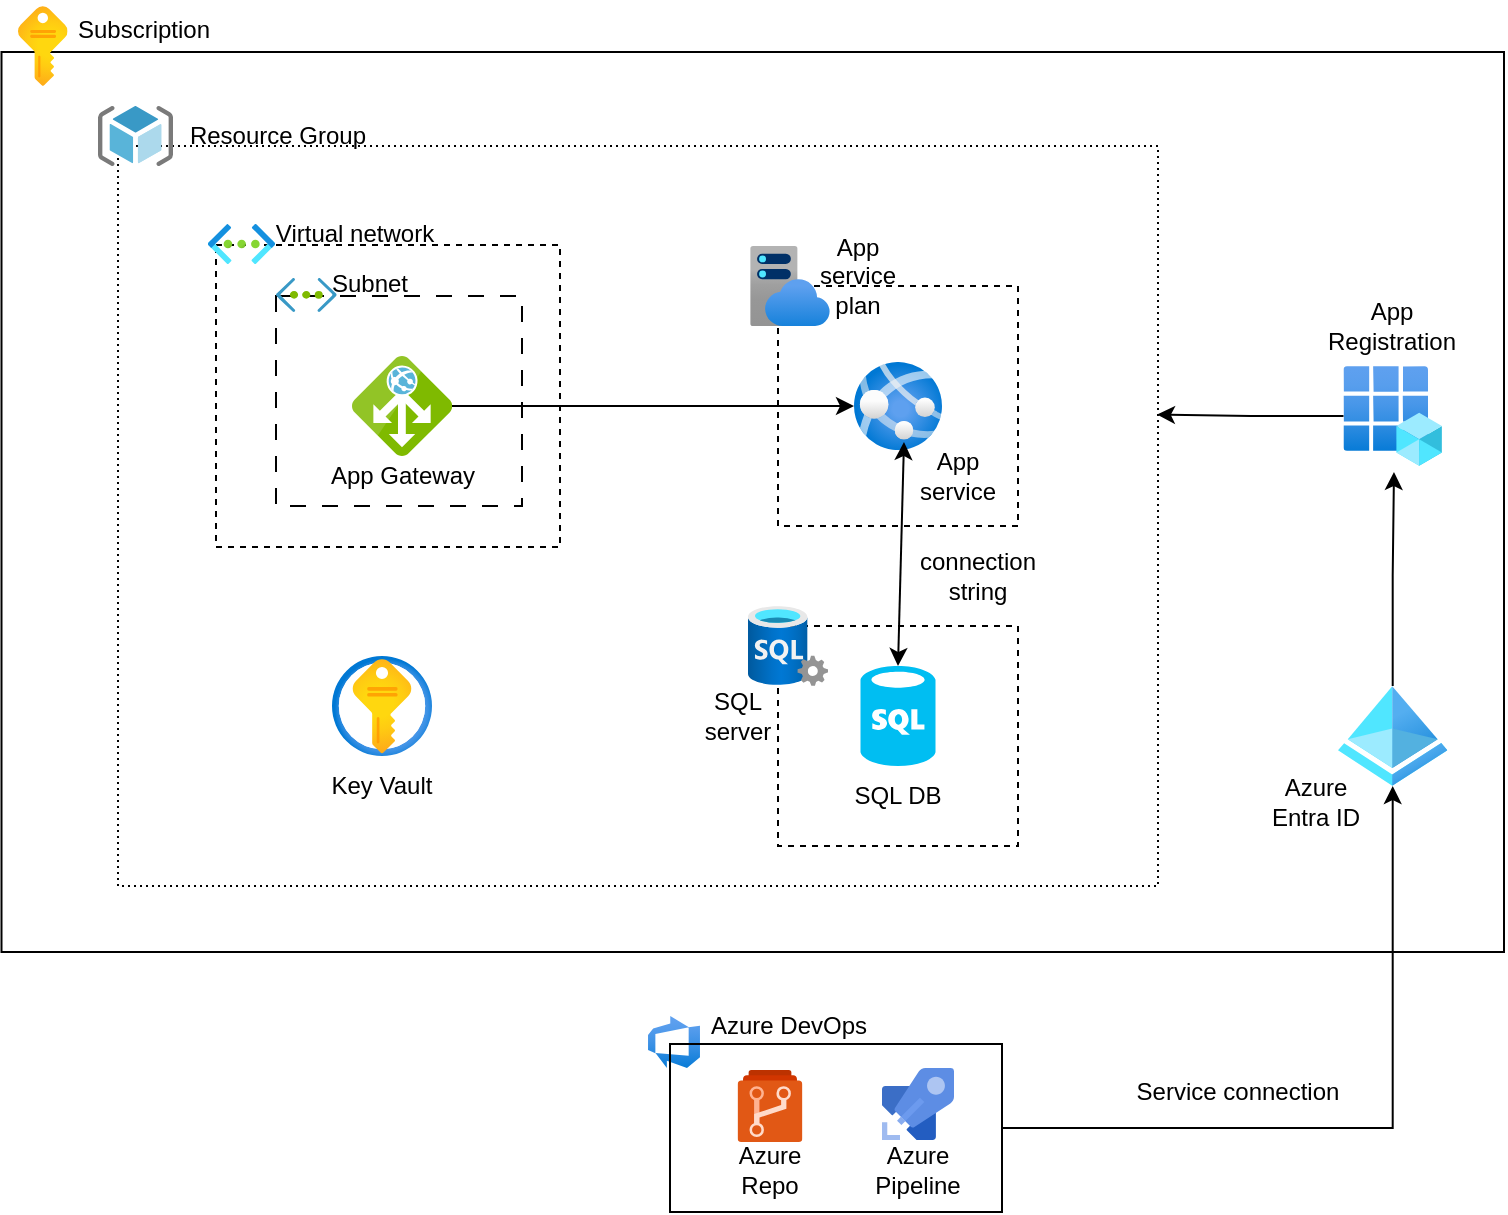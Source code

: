 <mxfile version="24.7.17">
  <diagram name="Page-1" id="JsIm-1E816lUtIhYBgP3">
    <mxGraphModel dx="1179" dy="996" grid="0" gridSize="10" guides="1" tooltips="1" connect="1" arrows="1" fold="1" page="0" pageScale="1" pageWidth="850" pageHeight="1100" math="0" shadow="0">
      <root>
        <mxCell id="0" />
        <mxCell id="1" parent="0" />
        <mxCell id="TGabvGINOXvUiKaSvGpZ-1" value="" style="image;aspect=fixed;html=1;points=[];align=center;fontSize=12;image=img/lib/azure2/devops/Azure_DevOps.svg;" vertex="1" parent="1">
          <mxGeometry x="375" y="445" width="26" height="26" as="geometry" />
        </mxCell>
        <mxCell id="TGabvGINOXvUiKaSvGpZ-2" value="" style="image;aspect=fixed;html=1;points=[];align=center;fontSize=12;image=img/lib/azure2/identity/App_Registrations.svg;" vertex="1" parent="1">
          <mxGeometry x="722.74" y="120" width="49.22" height="50" as="geometry" />
        </mxCell>
        <mxCell id="TGabvGINOXvUiKaSvGpZ-3" value="" style="image;aspect=fixed;html=1;points=[];align=center;fontSize=12;image=img/lib/azure2/identity/Azure_Active_Directory.svg;" vertex="1" parent="1">
          <mxGeometry x="720" y="280" width="54.69" height="50" as="geometry" />
        </mxCell>
        <mxCell id="TGabvGINOXvUiKaSvGpZ-5" style="edgeStyle=orthogonalEdgeStyle;rounded=0;orthogonalLoop=1;jettySize=auto;html=1;entryX=0.513;entryY=1.06;entryDx=0;entryDy=0;entryPerimeter=0;" edge="1" parent="1" source="TGabvGINOXvUiKaSvGpZ-3" target="TGabvGINOXvUiKaSvGpZ-2">
          <mxGeometry relative="1" as="geometry" />
        </mxCell>
        <mxCell id="TGabvGINOXvUiKaSvGpZ-6" value="Azure DevOps" style="text;html=1;align=center;verticalAlign=middle;whiteSpace=wrap;rounded=0;" vertex="1" parent="1">
          <mxGeometry x="388.5" y="431.5" width="113" height="36" as="geometry" />
        </mxCell>
        <mxCell id="TGabvGINOXvUiKaSvGpZ-7" value="Service connection&lt;div&gt;&lt;br&gt;&lt;/div&gt;" style="text;html=1;align=center;verticalAlign=middle;whiteSpace=wrap;rounded=0;" vertex="1" parent="1">
          <mxGeometry x="615" y="476.75" width="110" height="26.5" as="geometry" />
        </mxCell>
        <mxCell id="TGabvGINOXvUiKaSvGpZ-9" value="Azure Entra ID" style="text;html=1;align=center;verticalAlign=middle;whiteSpace=wrap;rounded=0;" vertex="1" parent="1">
          <mxGeometry x="679" y="323" width="60" height="30" as="geometry" />
        </mxCell>
        <mxCell id="TGabvGINOXvUiKaSvGpZ-10" value="App Registration" style="text;html=1;align=center;verticalAlign=middle;whiteSpace=wrap;rounded=0;" vertex="1" parent="1">
          <mxGeometry x="717.35" y="85" width="60" height="30" as="geometry" />
        </mxCell>
        <mxCell id="TGabvGINOXvUiKaSvGpZ-13" value="" style="rounded=0;whiteSpace=wrap;html=1;fillColor=none;" vertex="1" parent="1">
          <mxGeometry x="51.75" y="-37" width="751.25" height="450" as="geometry" />
        </mxCell>
        <mxCell id="TGabvGINOXvUiKaSvGpZ-14" value="" style="rounded=0;whiteSpace=wrap;html=1;fillColor=none;dashed=1;dashPattern=1 2;" vertex="1" parent="1">
          <mxGeometry x="110" y="10" width="520" height="370" as="geometry" />
        </mxCell>
        <mxCell id="TGabvGINOXvUiKaSvGpZ-15" value="" style="rounded=0;whiteSpace=wrap;html=1;fillColor=none;dashed=1;dashPattern=8 8;" vertex="1" parent="1">
          <mxGeometry x="189" y="85" width="123" height="105" as="geometry" />
        </mxCell>
        <mxCell id="TGabvGINOXvUiKaSvGpZ-16" value="" style="rounded=0;whiteSpace=wrap;html=1;fillColor=none;dashed=1;" vertex="1" parent="1">
          <mxGeometry x="440" y="80" width="120" height="120" as="geometry" />
        </mxCell>
        <mxCell id="TGabvGINOXvUiKaSvGpZ-17" value="" style="image;aspect=fixed;html=1;points=[];align=center;fontSize=12;image=img/lib/azure2/app_services/App_Services.svg;" vertex="1" parent="1">
          <mxGeometry x="478" y="118" width="44" height="44" as="geometry" />
        </mxCell>
        <mxCell id="TGabvGINOXvUiKaSvGpZ-18" value="" style="image;aspect=fixed;html=1;points=[];align=center;fontSize=12;image=img/lib/azure2/app_services/App_Service_Plans.svg;" vertex="1" parent="1">
          <mxGeometry x="426" y="60" width="40" height="40" as="geometry" />
        </mxCell>
        <mxCell id="TGabvGINOXvUiKaSvGpZ-20" value="" style="verticalLabelPosition=bottom;html=1;verticalAlign=top;align=center;strokeColor=none;fillColor=#00BEF2;shape=mxgraph.azure.sql_database;" vertex="1" parent="1">
          <mxGeometry x="481.25" y="270" width="37.5" height="50" as="geometry" />
        </mxCell>
        <mxCell id="TGabvGINOXvUiKaSvGpZ-21" value="" style="rounded=0;whiteSpace=wrap;html=1;fillColor=none;dashed=1;" vertex="1" parent="1">
          <mxGeometry x="440" y="250" width="120" height="110" as="geometry" />
        </mxCell>
        <mxCell id="TGabvGINOXvUiKaSvGpZ-22" value="" style="image;aspect=fixed;html=1;points=[];align=center;fontSize=12;image=img/lib/azure2/databases/SQL_Server.svg;" vertex="1" parent="1">
          <mxGeometry x="425" y="240" width="40" height="40" as="geometry" />
        </mxCell>
        <mxCell id="TGabvGINOXvUiKaSvGpZ-27" value="" style="endArrow=classic;startArrow=classic;html=1;rounded=0;entryX=0.568;entryY=0.909;entryDx=0;entryDy=0;entryPerimeter=0;exitX=0.5;exitY=0;exitDx=0;exitDy=0;exitPerimeter=0;" edge="1" parent="1" source="TGabvGINOXvUiKaSvGpZ-20" target="TGabvGINOXvUiKaSvGpZ-17">
          <mxGeometry width="50" height="50" relative="1" as="geometry">
            <mxPoint x="400" y="220" as="sourcePoint" />
            <mxPoint x="450" y="170" as="targetPoint" />
          </mxGeometry>
        </mxCell>
        <mxCell id="TGabvGINOXvUiKaSvGpZ-28" value="connection string" style="text;html=1;align=center;verticalAlign=middle;whiteSpace=wrap;rounded=0;" vertex="1" parent="1">
          <mxGeometry x="510" y="210" width="60" height="30" as="geometry" />
        </mxCell>
        <mxCell id="TGabvGINOXvUiKaSvGpZ-30" value="" style="image;aspect=fixed;html=1;points=[];align=center;fontSize=12;image=img/lib/azure2/security/Key_Vaults.svg;" vertex="1" parent="1">
          <mxGeometry x="217" y="265" width="50" height="50" as="geometry" />
        </mxCell>
        <mxCell id="TGabvGINOXvUiKaSvGpZ-31" value="App service" style="text;html=1;align=center;verticalAlign=middle;whiteSpace=wrap;rounded=0;" vertex="1" parent="1">
          <mxGeometry x="500" y="160" width="60" height="30" as="geometry" />
        </mxCell>
        <mxCell id="TGabvGINOXvUiKaSvGpZ-32" value="Key Vault" style="text;html=1;align=center;verticalAlign=middle;whiteSpace=wrap;rounded=0;" vertex="1" parent="1">
          <mxGeometry x="212" y="315" width="60" height="30" as="geometry" />
        </mxCell>
        <mxCell id="TGabvGINOXvUiKaSvGpZ-33" style="edgeStyle=orthogonalEdgeStyle;rounded=0;orthogonalLoop=1;jettySize=auto;html=1;entryX=0.999;entryY=0.363;entryDx=0;entryDy=0;entryPerimeter=0;" edge="1" parent="1" source="TGabvGINOXvUiKaSvGpZ-2" target="TGabvGINOXvUiKaSvGpZ-14">
          <mxGeometry relative="1" as="geometry" />
        </mxCell>
        <mxCell id="TGabvGINOXvUiKaSvGpZ-34" value="App service&lt;div&gt;plan&lt;/div&gt;" style="text;html=1;align=center;verticalAlign=middle;whiteSpace=wrap;rounded=0;" vertex="1" parent="1">
          <mxGeometry x="450" y="60" width="60" height="30" as="geometry" />
        </mxCell>
        <mxCell id="TGabvGINOXvUiKaSvGpZ-35" value="SQL server" style="text;html=1;align=center;verticalAlign=middle;whiteSpace=wrap;rounded=0;" vertex="1" parent="1">
          <mxGeometry x="390" y="280" width="60" height="30" as="geometry" />
        </mxCell>
        <mxCell id="TGabvGINOXvUiKaSvGpZ-36" value="SQL DB" style="text;html=1;align=center;verticalAlign=middle;whiteSpace=wrap;rounded=0;" vertex="1" parent="1">
          <mxGeometry x="470" y="320" width="60" height="30" as="geometry" />
        </mxCell>
        <mxCell id="TGabvGINOXvUiKaSvGpZ-37" value="Resource Group" style="text;html=1;align=center;verticalAlign=middle;whiteSpace=wrap;rounded=0;" vertex="1" parent="1">
          <mxGeometry x="130" y="-10" width="120" height="30" as="geometry" />
        </mxCell>
        <mxCell id="TGabvGINOXvUiKaSvGpZ-38" value="" style="image;sketch=0;aspect=fixed;html=1;points=[];align=center;fontSize=12;image=img/lib/mscae/ResourceGroup.svg;" vertex="1" parent="1">
          <mxGeometry x="100" y="-10" width="37.5" height="30" as="geometry" />
        </mxCell>
        <mxCell id="TGabvGINOXvUiKaSvGpZ-39" value="" style="image;aspect=fixed;html=1;points=[];align=center;fontSize=12;image=img/lib/azure2/general/Subscriptions.svg;" vertex="1" parent="1">
          <mxGeometry x="60" y="-60" width="24.79" height="40" as="geometry" />
        </mxCell>
        <mxCell id="TGabvGINOXvUiKaSvGpZ-40" value="Subscription" style="text;html=1;align=center;verticalAlign=middle;whiteSpace=wrap;rounded=0;" vertex="1" parent="1">
          <mxGeometry x="93" y="-63" width="60" height="30" as="geometry" />
        </mxCell>
        <mxCell id="TGabvGINOXvUiKaSvGpZ-43" style="edgeStyle=orthogonalEdgeStyle;rounded=0;orthogonalLoop=1;jettySize=auto;html=1;" edge="1" parent="1" source="TGabvGINOXvUiKaSvGpZ-42" target="TGabvGINOXvUiKaSvGpZ-17">
          <mxGeometry relative="1" as="geometry" />
        </mxCell>
        <mxCell id="TGabvGINOXvUiKaSvGpZ-42" value="" style="image;sketch=0;aspect=fixed;html=1;points=[];align=center;fontSize=12;image=img/lib/mscae/Application_Gateway.svg;" vertex="1" parent="1">
          <mxGeometry x="227" y="115" width="50" height="50" as="geometry" />
        </mxCell>
        <mxCell id="TGabvGINOXvUiKaSvGpZ-44" value="" style="rounded=0;whiteSpace=wrap;html=1;fillColor=none;dashed=1;" vertex="1" parent="1">
          <mxGeometry x="159" y="59.5" width="172" height="151" as="geometry" />
        </mxCell>
        <mxCell id="TGabvGINOXvUiKaSvGpZ-45" value="" style="image;aspect=fixed;html=1;points=[];align=center;fontSize=12;image=img/lib/azure2/networking/Virtual_Networks.svg;" vertex="1" parent="1">
          <mxGeometry x="155" y="49" width="33.5" height="20" as="geometry" />
        </mxCell>
        <mxCell id="TGabvGINOXvUiKaSvGpZ-46" value="Virtual network" style="text;html=1;align=center;verticalAlign=middle;whiteSpace=wrap;rounded=0;" vertex="1" parent="1">
          <mxGeometry x="182" y="39" width="93" height="30" as="geometry" />
        </mxCell>
        <mxCell id="TGabvGINOXvUiKaSvGpZ-47" value="" style="image;sketch=0;aspect=fixed;html=1;points=[];align=center;fontSize=12;image=img/lib/mscae/Virtual_Network.svg;" vertex="1" parent="1">
          <mxGeometry x="189" y="76" width="30.36" height="17" as="geometry" />
        </mxCell>
        <mxCell id="TGabvGINOXvUiKaSvGpZ-48" value="Subnet" style="text;html=1;align=center;verticalAlign=middle;whiteSpace=wrap;rounded=0;" vertex="1" parent="1">
          <mxGeometry x="212" y="73" width="48" height="12" as="geometry" />
        </mxCell>
        <mxCell id="TGabvGINOXvUiKaSvGpZ-49" value="App Gateway" style="text;html=1;align=center;verticalAlign=middle;whiteSpace=wrap;rounded=0;" vertex="1" parent="1">
          <mxGeometry x="212.5" y="160" width="79" height="30" as="geometry" />
        </mxCell>
        <mxCell id="TGabvGINOXvUiKaSvGpZ-58" style="edgeStyle=orthogonalEdgeStyle;rounded=0;orthogonalLoop=1;jettySize=auto;html=1;" edge="1" parent="1" source="TGabvGINOXvUiKaSvGpZ-52" target="TGabvGINOXvUiKaSvGpZ-3">
          <mxGeometry relative="1" as="geometry" />
        </mxCell>
        <mxCell id="TGabvGINOXvUiKaSvGpZ-52" value="" style="rounded=0;whiteSpace=wrap;html=1;fillColor=none;" vertex="1" parent="1">
          <mxGeometry x="386" y="459" width="166" height="84" as="geometry" />
        </mxCell>
        <mxCell id="TGabvGINOXvUiKaSvGpZ-53" value="" style="image;sketch=0;aspect=fixed;html=1;points=[];align=center;fontSize=12;image=img/lib/mscae/Azure_Pipelines.svg;" vertex="1" parent="1">
          <mxGeometry x="492" y="471" width="36" height="36" as="geometry" />
        </mxCell>
        <mxCell id="TGabvGINOXvUiKaSvGpZ-54" value="" style="image;sketch=0;aspect=fixed;html=1;points=[];align=center;fontSize=12;image=img/lib/mscae/Azure_Repos.svg;" vertex="1" parent="1">
          <mxGeometry x="419.8" y="472" width="32.4" height="36" as="geometry" />
        </mxCell>
        <mxCell id="TGabvGINOXvUiKaSvGpZ-55" value="Azure Repo" style="text;html=1;align=center;verticalAlign=middle;whiteSpace=wrap;rounded=0;" vertex="1" parent="1">
          <mxGeometry x="406" y="507" width="60" height="30" as="geometry" />
        </mxCell>
        <mxCell id="TGabvGINOXvUiKaSvGpZ-56" value="Azure Pipeline" style="text;html=1;align=center;verticalAlign=middle;whiteSpace=wrap;rounded=0;" vertex="1" parent="1">
          <mxGeometry x="480" y="507" width="60" height="30" as="geometry" />
        </mxCell>
      </root>
    </mxGraphModel>
  </diagram>
</mxfile>
